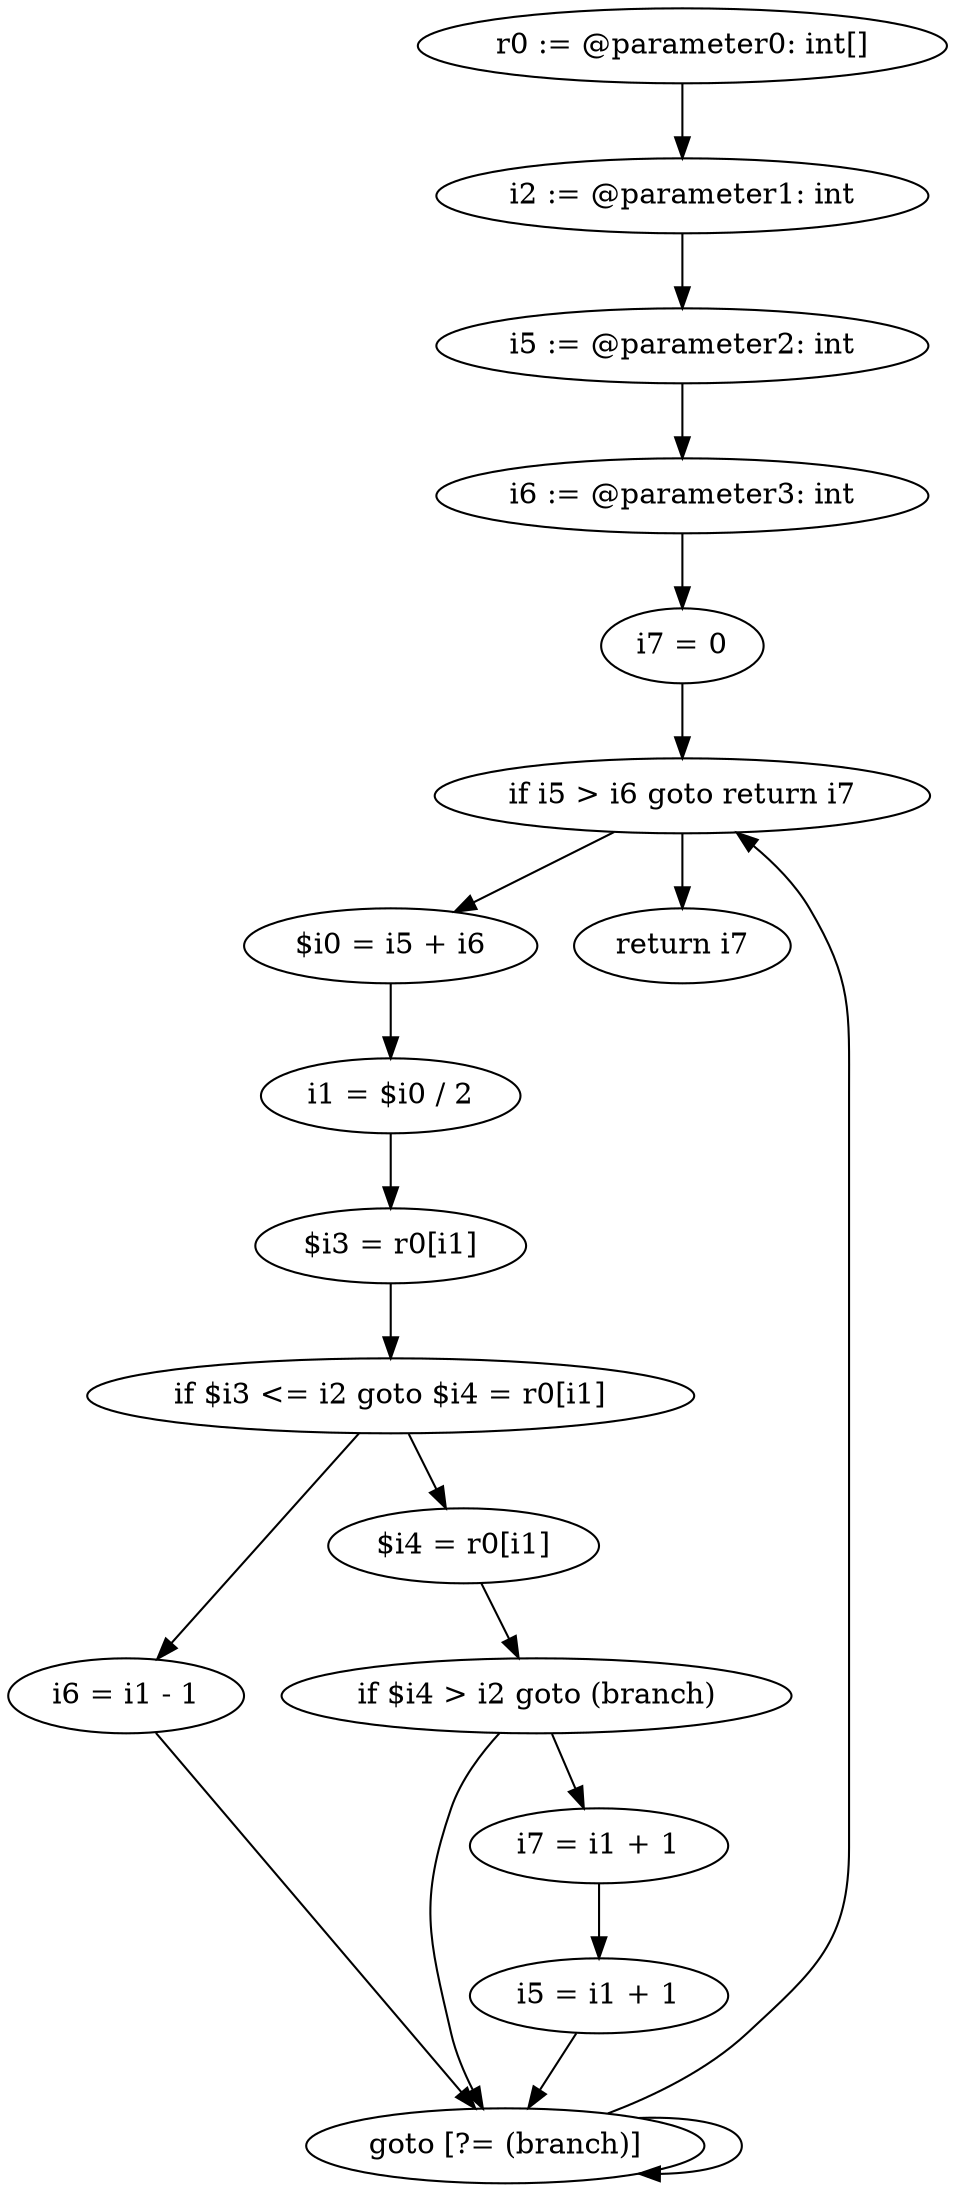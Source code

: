 digraph "unitGraph" {
    "r0 := @parameter0: int[]"
    "i2 := @parameter1: int"
    "i5 := @parameter2: int"
    "i6 := @parameter3: int"
    "i7 = 0"
    "if i5 > i6 goto return i7"
    "$i0 = i5 + i6"
    "i1 = $i0 / 2"
    "$i3 = r0[i1]"
    "if $i3 <= i2 goto $i4 = r0[i1]"
    "i6 = i1 - 1"
    "goto [?= (branch)]"
    "$i4 = r0[i1]"
    "if $i4 > i2 goto (branch)"
    "i7 = i1 + 1"
    "i5 = i1 + 1"
    "return i7"
    "r0 := @parameter0: int[]"->"i2 := @parameter1: int";
    "i2 := @parameter1: int"->"i5 := @parameter2: int";
    "i5 := @parameter2: int"->"i6 := @parameter3: int";
    "i6 := @parameter3: int"->"i7 = 0";
    "i7 = 0"->"if i5 > i6 goto return i7";
    "if i5 > i6 goto return i7"->"$i0 = i5 + i6";
    "if i5 > i6 goto return i7"->"return i7";
    "$i0 = i5 + i6"->"i1 = $i0 / 2";
    "i1 = $i0 / 2"->"$i3 = r0[i1]";
    "$i3 = r0[i1]"->"if $i3 <= i2 goto $i4 = r0[i1]";
    "if $i3 <= i2 goto $i4 = r0[i1]"->"i6 = i1 - 1";
    "if $i3 <= i2 goto $i4 = r0[i1]"->"$i4 = r0[i1]";
    "i6 = i1 - 1"->"goto [?= (branch)]";
    "goto [?= (branch)]"->"goto [?= (branch)]";
    "$i4 = r0[i1]"->"if $i4 > i2 goto (branch)";
    "if $i4 > i2 goto (branch)"->"i7 = i1 + 1";
    "if $i4 > i2 goto (branch)"->"goto [?= (branch)]";
    "i7 = i1 + 1"->"i5 = i1 + 1";
    "i5 = i1 + 1"->"goto [?= (branch)]";
    "goto [?= (branch)]"->"if i5 > i6 goto return i7";
}
